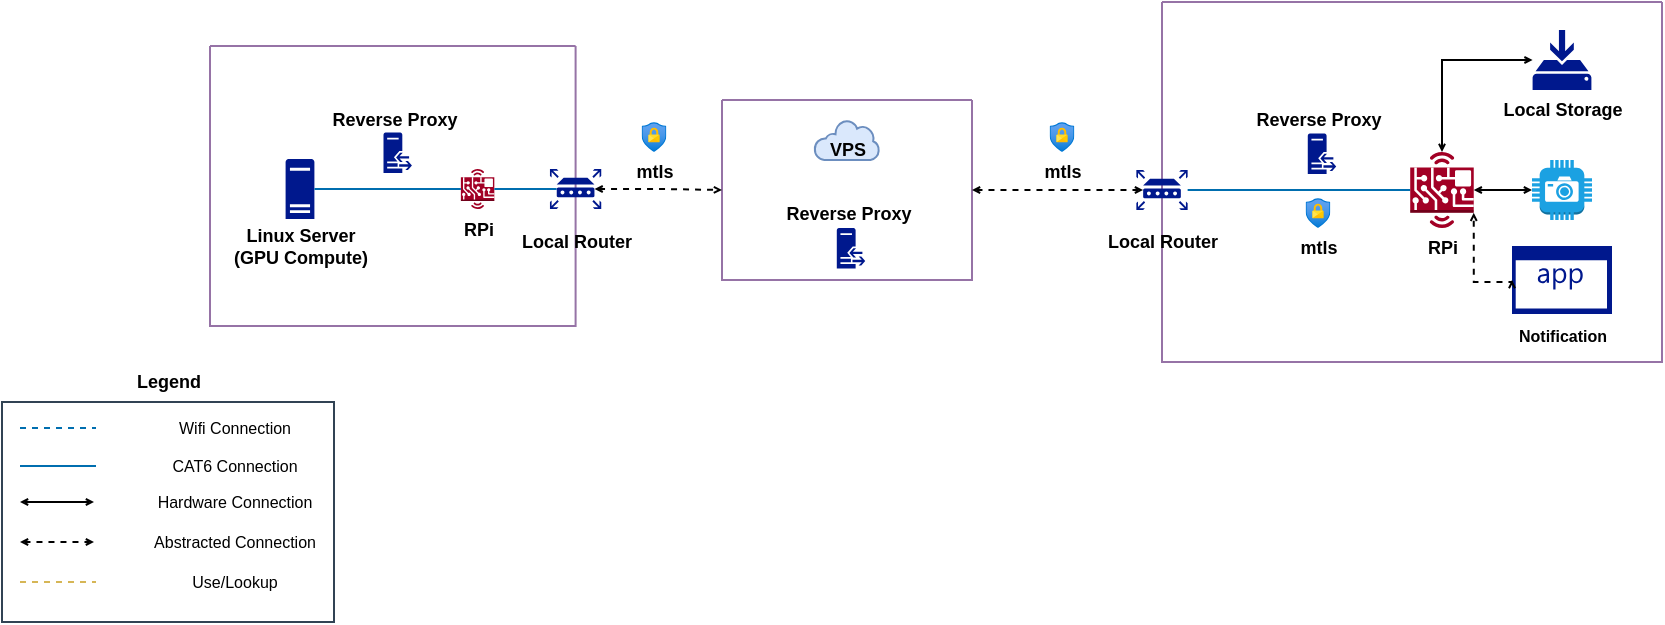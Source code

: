 <mxfile version="20.3.0" type="device"><diagram id="4xcFHs3SckgtHsiQUEHV" name="Page-1"><mxGraphModel dx="1170" dy="701" grid="1" gridSize="10" guides="1" tooltips="1" connect="1" arrows="1" fold="1" page="1" pageScale="1" pageWidth="850" pageHeight="1100" math="0" shadow="0"><root><mxCell id="0"/><mxCell id="1" parent="0"/><mxCell id="9D9to1LiZmYMX3cIbhnn-31" value="" style="rounded=0;whiteSpace=wrap;html=1;fontSize=9;fillColor=none;strokeWidth=1;perimeterSpacing=0;shadow=0;sketch=0;glass=0;fontColor=#ffffff;strokeColor=#314354;" parent="1" vertex="1"><mxGeometry x="40" y="260" width="166" height="110" as="geometry"/></mxCell><mxCell id="9D9to1LiZmYMX3cIbhnn-32" value="Legend" style="text;html=1;align=center;verticalAlign=middle;resizable=0;points=[];autosize=1;strokeColor=none;fillColor=none;fontSize=9;fontStyle=1" parent="1" vertex="1"><mxGeometry x="93" y="240" width="60" height="20" as="geometry"/></mxCell><mxCell id="9D9to1LiZmYMX3cIbhnn-33" value="" style="endArrow=none;dashed=1;html=1;rounded=0;fontSize=9;startSize=2;endSize=2;fillColor=#1ba1e2;strokeColor=#006EAF;" parent="1" edge="1"><mxGeometry width="50" height="50" relative="1" as="geometry"><mxPoint x="49" y="273" as="sourcePoint"/><mxPoint x="87" y="273" as="targetPoint"/></mxGeometry></mxCell><mxCell id="9D9to1LiZmYMX3cIbhnn-34" value="&lt;font style=&quot;font-size: 8px;&quot;&gt;Wifi Connection&lt;/font&gt;" style="text;html=1;align=center;verticalAlign=middle;resizable=0;points=[];autosize=1;strokeColor=none;fillColor=none;fontSize=9;" parent="1" vertex="1"><mxGeometry x="116" y="263" width="80" height="20" as="geometry"/></mxCell><mxCell id="9D9to1LiZmYMX3cIbhnn-35" value="&lt;font style=&quot;font-size: 8px;&quot;&gt;CAT6 Connection&lt;/font&gt;" style="text;html=1;align=center;verticalAlign=middle;resizable=0;points=[];autosize=1;strokeColor=none;fillColor=none;fontSize=9;" parent="1" vertex="1"><mxGeometry x="111" y="282" width="90" height="20" as="geometry"/></mxCell><mxCell id="9D9to1LiZmYMX3cIbhnn-36" value="" style="endArrow=none;html=1;rounded=0;fontSize=9;startSize=2;endSize=2;fillColor=#1ba1e2;strokeColor=#006EAF;" parent="1" edge="1"><mxGeometry width="50" height="50" relative="1" as="geometry"><mxPoint x="49" y="292" as="sourcePoint"/><mxPoint x="87" y="292" as="targetPoint"/></mxGeometry></mxCell><mxCell id="9D9to1LiZmYMX3cIbhnn-39" value="" style="edgeStyle=orthogonalEdgeStyle;rounded=0;orthogonalLoop=1;jettySize=auto;html=1;fontSize=9;endArrow=open;endFill=0;startArrow=open;startFill=0;endSize=2;startSize=2;" parent="1" edge="1"><mxGeometry relative="1" as="geometry"><mxPoint x="49" y="310" as="sourcePoint"/><mxPoint x="86" y="310" as="targetPoint"/></mxGeometry></mxCell><mxCell id="9D9to1LiZmYMX3cIbhnn-40" value="&lt;font style=&quot;font-size: 8px;&quot;&gt;Hardware Connection&lt;/font&gt;" style="text;html=1;align=center;verticalAlign=middle;resizable=0;points=[];autosize=1;strokeColor=none;fillColor=none;fontSize=9;" parent="1" vertex="1"><mxGeometry x="106" y="300" width="100" height="20" as="geometry"/></mxCell><mxCell id="9D9to1LiZmYMX3cIbhnn-47" value="" style="edgeStyle=orthogonalEdgeStyle;rounded=0;orthogonalLoop=1;jettySize=auto;html=1;fontSize=9;endArrow=open;endFill=0;startArrow=open;startFill=0;endSize=2;startSize=2;dashed=1;" parent="1" edge="1"><mxGeometry relative="1" as="geometry"><mxPoint x="49" y="330" as="sourcePoint"/><mxPoint x="86" y="330" as="targetPoint"/></mxGeometry></mxCell><mxCell id="9D9to1LiZmYMX3cIbhnn-48" value="&lt;font style=&quot;font-size: 8px;&quot;&gt;Abstracted Connection&lt;/font&gt;" style="text;html=1;align=center;verticalAlign=middle;resizable=0;points=[];autosize=1;strokeColor=none;fillColor=none;fontSize=9;" parent="1" vertex="1"><mxGeometry x="106" y="320" width="100" height="20" as="geometry"/></mxCell><mxCell id="QR7cWdaMB7liF0LgBejK-11" value="" style="endArrow=none;dashed=1;html=1;rounded=0;fontSize=9;startSize=2;endSize=2;fillColor=#fff2cc;strokeColor=#d6b656;" parent="1" edge="1"><mxGeometry width="50" height="50" relative="1" as="geometry"><mxPoint x="49.0" y="350" as="sourcePoint"/><mxPoint x="87" y="350" as="targetPoint"/></mxGeometry></mxCell><mxCell id="QR7cWdaMB7liF0LgBejK-12" value="&lt;font style=&quot;font-size: 8px;&quot;&gt;Use/Lookup&lt;/font&gt;" style="text;html=1;align=center;verticalAlign=middle;resizable=0;points=[];autosize=1;strokeColor=none;fillColor=none;fontSize=9;" parent="1" vertex="1"><mxGeometry x="121" y="340" width="70" height="20" as="geometry"/></mxCell><mxCell id="dg6LfqroOKwBrNHv3HMz-7" value="" style="swimlane;startSize=0;fillColor=#e1d5e7;strokeColor=#9673a6;" vertex="1" parent="1"><mxGeometry x="620" y="60" width="250" height="180" as="geometry"><mxRectangle x="630" y="70" width="50" height="40" as="alternateBounds"/></mxGeometry></mxCell><mxCell id="9D9to1LiZmYMX3cIbhnn-19" value="" style="group" parent="dg6LfqroOKwBrNHv3HMz-7" vertex="1" connectable="0"><mxGeometry x="160" y="14" width="80" height="60" as="geometry"/></mxCell><mxCell id="9D9to1LiZmYMX3cIbhnn-16" value="" style="sketch=0;aspect=fixed;pointerEvents=1;shadow=0;dashed=0;html=1;strokeColor=none;labelPosition=center;verticalLabelPosition=bottom;verticalAlign=top;align=center;fillColor=#00188D;shape=mxgraph.mscae.enterprise.backup_local;fontSize=9;" parent="9D9to1LiZmYMX3cIbhnn-19" vertex="1"><mxGeometry x="25.3" width="29.4" height="30" as="geometry"/></mxCell><mxCell id="9D9to1LiZmYMX3cIbhnn-18" value="Local Storage" style="text;html=1;align=center;verticalAlign=middle;resizable=0;points=[];autosize=1;strokeColor=none;fillColor=none;fontSize=9;fontStyle=1" parent="9D9to1LiZmYMX3cIbhnn-19" vertex="1"><mxGeometry y="30" width="80" height="20" as="geometry"/></mxCell><mxCell id="9D9to1LiZmYMX3cIbhnn-41" value="" style="endArrow=none;html=1;rounded=0;fontSize=9;startSize=2;endSize=2;fillColor=#1ba1e2;strokeColor=#006EAF;entryX=0;entryY=0.5;entryDx=0;entryDy=0;entryPerimeter=0;" parent="dg6LfqroOKwBrNHv3HMz-7" source="9D9to1LiZmYMX3cIbhnn-1" target="9D9to1LiZmYMX3cIbhnn-29" edge="1"><mxGeometry width="50" height="50" relative="1" as="geometry"><mxPoint x="57.5" y="162.78" as="sourcePoint"/><mxPoint x="147.5" y="93" as="targetPoint"/></mxGeometry></mxCell><mxCell id="9D9to1LiZmYMX3cIbhnn-45" style="edgeStyle=orthogonalEdgeStyle;rounded=0;orthogonalLoop=1;jettySize=auto;html=1;fontSize=8;startArrow=open;startFill=0;endArrow=open;endFill=0;startSize=2;endSize=2;" parent="dg6LfqroOKwBrNHv3HMz-7" source="9D9to1LiZmYMX3cIbhnn-16" target="9D9to1LiZmYMX3cIbhnn-29" edge="1"><mxGeometry relative="1" as="geometry"/></mxCell><mxCell id="9D9to1LiZmYMX3cIbhnn-67" value="&lt;b&gt;Notification&lt;/b&gt;" style="sketch=0;aspect=fixed;pointerEvents=1;shadow=0;dashed=0;html=1;strokeColor=none;labelPosition=center;verticalLabelPosition=bottom;verticalAlign=top;align=center;fillColor=#00188D;shape=mxgraph.mscae.enterprise.application;rounded=0;glass=0;strokeWidth=1;fontSize=8;" parent="dg6LfqroOKwBrNHv3HMz-7" vertex="1"><mxGeometry x="175" y="122" width="50" height="34" as="geometry"/></mxCell><mxCell id="QR7cWdaMB7liF0LgBejK-8" value="" style="group" parent="dg6LfqroOKwBrNHv3HMz-7" vertex="1" connectable="0"><mxGeometry x="67.99" y="98" width="20" height="42" as="geometry"/></mxCell><mxCell id="QR7cWdaMB7liF0LgBejK-1" value="" style="aspect=fixed;html=1;points=[];align=center;image;fontSize=12;image=img/lib/azure2/security/Conditional_Access.svg;" parent="QR7cWdaMB7liF0LgBejK-8" vertex="1"><mxGeometry x="3.82" width="12.355" height="15" as="geometry"/></mxCell><mxCell id="QR7cWdaMB7liF0LgBejK-7" value="mtls" style="text;html=1;align=center;verticalAlign=middle;resizable=0;points=[];autosize=1;strokeColor=none;fillColor=none;fontSize=9;fontStyle=1" parent="QR7cWdaMB7liF0LgBejK-8" vertex="1"><mxGeometry x="-10" y="15" width="40" height="20" as="geometry"/></mxCell><mxCell id="9D9to1LiZmYMX3cIbhnn-9" value="" style="outlineConnect=0;dashed=0;verticalLabelPosition=bottom;verticalAlign=top;align=center;html=1;shape=mxgraph.aws3.camera;fillColor=#1ba1e2;fontColor=#ffffff;strokeColor=#006EAF;aspect=fixed;" parent="dg6LfqroOKwBrNHv3HMz-7" vertex="1"><mxGeometry x="185" y="79" width="30" height="30" as="geometry"/></mxCell><mxCell id="dg6LfqroOKwBrNHv3HMz-2" value="" style="edgeStyle=orthogonalEdgeStyle;rounded=0;orthogonalLoop=1;jettySize=auto;html=1;fontSize=9;endArrow=open;endFill=0;startArrow=open;startFill=0;endSize=2;startSize=2;exitX=0;exitY=0.5;exitDx=0;exitDy=0;exitPerimeter=0;entryX=1;entryY=0.5;entryDx=0;entryDy=0;entryPerimeter=0;" edge="1" parent="dg6LfqroOKwBrNHv3HMz-7" source="9D9to1LiZmYMX3cIbhnn-9" target="9D9to1LiZmYMX3cIbhnn-29"><mxGeometry relative="1" as="geometry"><mxPoint x="-266" y="194" as="sourcePoint"/><mxPoint x="165" y="234" as="targetPoint"/></mxGeometry></mxCell><mxCell id="9D9to1LiZmYMX3cIbhnn-68" value="" style="edgeStyle=orthogonalEdgeStyle;rounded=0;orthogonalLoop=1;jettySize=auto;html=1;dashed=1;fontSize=8;startArrow=open;startFill=0;endArrow=open;endFill=0;startSize=2;endSize=2;exitX=0;exitY=0.5;exitDx=0;exitDy=0;exitPerimeter=0;entryX=1;entryY=0.8;entryDx=0;entryDy=0;entryPerimeter=0;" parent="dg6LfqroOKwBrNHv3HMz-7" source="9D9to1LiZmYMX3cIbhnn-67" target="9D9to1LiZmYMX3cIbhnn-29" edge="1"><mxGeometry relative="1" as="geometry"><mxPoint x="175" y="154" as="targetPoint"/><Array as="points"><mxPoint x="156" y="140"/></Array></mxGeometry></mxCell><mxCell id="9D9to1LiZmYMX3cIbhnn-13" value="" style="group" parent="dg6LfqroOKwBrNHv3HMz-7" vertex="1" connectable="0"><mxGeometry x="-40" y="75" width="80" height="70" as="geometry"/></mxCell><mxCell id="9D9to1LiZmYMX3cIbhnn-1" value="" style="sketch=0;aspect=fixed;pointerEvents=1;shadow=0;dashed=0;html=1;strokeColor=none;labelPosition=center;verticalLabelPosition=bottom;verticalAlign=top;align=center;fillColor=#00188D;shape=mxgraph.mscae.enterprise.router" parent="9D9to1LiZmYMX3cIbhnn-13" vertex="1"><mxGeometry x="27.18" y="9" width="25.64" height="20" as="geometry"/></mxCell><mxCell id="9D9to1LiZmYMX3cIbhnn-10" value="&lt;font style=&quot;font-size: 9px;&quot;&gt;Local Router&lt;/font&gt;" style="text;html=1;align=center;verticalAlign=middle;resizable=0;points=[];autosize=1;strokeColor=none;fillColor=none;fontStyle=1" parent="9D9to1LiZmYMX3cIbhnn-13" vertex="1"><mxGeometry y="29" width="80" height="30" as="geometry"/></mxCell><mxCell id="dg6LfqroOKwBrNHv3HMz-6" value="" style="group" vertex="1" connectable="0" parent="dg6LfqroOKwBrNHv3HMz-7"><mxGeometry x="52.05" y="30" width="55.89" height="56" as="geometry"/></mxCell><mxCell id="dg6LfqroOKwBrNHv3HMz-4" value="" style="sketch=0;pointerEvents=1;shadow=0;dashed=0;html=1;strokeColor=none;fillColor=#00188D;labelPosition=center;verticalLabelPosition=bottom;verticalAlign=top;outlineConnect=0;align=center;shape=mxgraph.office.servers.reverse_proxy;" vertex="1" parent="dg6LfqroOKwBrNHv3HMz-6"><mxGeometry x="20.84" y="35.8" width="14.21" height="20.2" as="geometry"/></mxCell><mxCell id="dg6LfqroOKwBrNHv3HMz-5" value="&lt;font style=&quot;font-size: 9px;&quot;&gt;Reverse Proxy&lt;/font&gt;" style="text;html=1;align=center;verticalAlign=middle;resizable=0;points=[];autosize=1;strokeColor=none;fillColor=none;fontStyle=1" vertex="1" parent="dg6LfqroOKwBrNHv3HMz-6"><mxGeometry x="-19.06" y="13" width="90" height="30" as="geometry"/></mxCell><mxCell id="dg6LfqroOKwBrNHv3HMz-25" value="" style="group" vertex="1" connectable="0" parent="dg6LfqroOKwBrNHv3HMz-7"><mxGeometry x="120" y="75" width="40" height="58" as="geometry"/></mxCell><mxCell id="9D9to1LiZmYMX3cIbhnn-29" value="" style="outlineConnect=0;dashed=0;verticalLabelPosition=bottom;verticalAlign=top;align=center;html=1;shape=mxgraph.aws3.hardware_board;fillColor=#a20025;fontColor=#ffffff;strokeColor=#6F0000;aspect=fixed;" parent="dg6LfqroOKwBrNHv3HMz-25" vertex="1"><mxGeometry x="4.11" width="31.76" height="38" as="geometry"/></mxCell><mxCell id="9D9to1LiZmYMX3cIbhnn-30" value="RPi" style="text;html=1;align=center;verticalAlign=middle;resizable=0;points=[];autosize=1;strokeColor=none;fillColor=none;fontSize=9;fontStyle=1" parent="dg6LfqroOKwBrNHv3HMz-25" vertex="1"><mxGeometry y="38" width="40" height="20" as="geometry"/></mxCell><mxCell id="dg6LfqroOKwBrNHv3HMz-14" value="" style="swimlane;startSize=0;labelBackgroundColor=none;fillColor=#e1d5e7;strokeColor=#9673a6;" vertex="1" parent="1"><mxGeometry x="400" y="109" width="125" height="90" as="geometry"/></mxCell><mxCell id="dg6LfqroOKwBrNHv3HMz-12" value="" style="group" vertex="1" connectable="0" parent="dg6LfqroOKwBrNHv3HMz-14"><mxGeometry x="46.24" y="10" width="46.21" height="64.5" as="geometry"/></mxCell><mxCell id="dg6LfqroOKwBrNHv3HMz-10" value="" style="sketch=0;aspect=fixed;pointerEvents=1;shadow=0;dashed=0;html=1;strokeColor=#6c8ebf;labelPosition=center;verticalLabelPosition=bottom;verticalAlign=top;align=center;fillColor=#dae8fc;shape=mxgraph.mscae.enterprise.internet" vertex="1" parent="dg6LfqroOKwBrNHv3HMz-12"><mxGeometry width="32.26" height="20" as="geometry"/></mxCell><mxCell id="dg6LfqroOKwBrNHv3HMz-11" value="&lt;b style=&quot;color: rgb(0, 0, 0); font-family: Helvetica; font-size: 9px; font-style: normal; font-variant-ligatures: normal; font-variant-caps: normal; letter-spacing: normal; orphans: 2; text-align: center; text-indent: 0px; text-transform: none; widows: 2; word-spacing: 0px; -webkit-text-stroke-width: 0px; text-decoration-thickness: initial; text-decoration-style: initial; text-decoration-color: initial;&quot;&gt;VPS&lt;/b&gt;" style="text;whiteSpace=wrap;html=1;fillColor=none;" vertex="1" parent="dg6LfqroOKwBrNHv3HMz-12"><mxGeometry x="5.26" width="26" height="20" as="geometry"/></mxCell><mxCell id="dg6LfqroOKwBrNHv3HMz-15" value="" style="group" vertex="1" connectable="0" parent="dg6LfqroOKwBrNHv3HMz-14"><mxGeometry x="36.56" y="28.25" width="55.89" height="56" as="geometry"/></mxCell><mxCell id="dg6LfqroOKwBrNHv3HMz-16" value="" style="sketch=0;pointerEvents=1;shadow=0;dashed=0;html=1;strokeColor=none;fillColor=#00188D;labelPosition=center;verticalLabelPosition=bottom;verticalAlign=top;outlineConnect=0;align=center;shape=mxgraph.office.servers.reverse_proxy;" vertex="1" parent="dg6LfqroOKwBrNHv3HMz-15"><mxGeometry x="20.84" y="35.8" width="14.21" height="20.2" as="geometry"/></mxCell><mxCell id="dg6LfqroOKwBrNHv3HMz-17" value="&lt;font style=&quot;font-size: 9px;&quot;&gt;Reverse Proxy&lt;/font&gt;" style="text;html=1;align=center;verticalAlign=middle;resizable=0;points=[];autosize=1;strokeColor=none;fillColor=none;fontStyle=1" vertex="1" parent="dg6LfqroOKwBrNHv3HMz-15"><mxGeometry x="-19.06" y="13" width="90" height="30" as="geometry"/></mxCell><mxCell id="dg6LfqroOKwBrNHv3HMz-18" value="" style="swimlane;startSize=0;labelBackgroundColor=none;fillColor=#e1d5e7;strokeColor=#9673a6;" vertex="1" parent="1"><mxGeometry x="144" y="82" width="182.8" height="140" as="geometry"><mxRectangle x="113" y="50" width="50" height="40" as="alternateBounds"/></mxGeometry></mxCell><mxCell id="dg6LfqroOKwBrNHv3HMz-26" value="" style="group" vertex="1" connectable="0" parent="dg6LfqroOKwBrNHv3HMz-18"><mxGeometry x="113.8" y="46.5" width="40" height="58" as="geometry"/></mxCell><mxCell id="dg6LfqroOKwBrNHv3HMz-27" value="" style="outlineConnect=0;dashed=0;verticalLabelPosition=bottom;verticalAlign=top;align=center;html=1;shape=mxgraph.aws3.hardware_board;fillColor=#a20025;fontColor=#ffffff;strokeColor=#6F0000;aspect=fixed;" vertex="1" parent="dg6LfqroOKwBrNHv3HMz-26"><mxGeometry x="11.64" y="15" width="16.72" height="20" as="geometry"/></mxCell><mxCell id="dg6LfqroOKwBrNHv3HMz-28" value="RPi" style="text;html=1;align=center;verticalAlign=middle;resizable=0;points=[];autosize=1;strokeColor=none;fillColor=none;fontSize=9;fontStyle=1" vertex="1" parent="dg6LfqroOKwBrNHv3HMz-26"><mxGeometry y="35" width="40" height="20" as="geometry"/></mxCell><mxCell id="dg6LfqroOKwBrNHv3HMz-41" value="" style="sketch=0;pointerEvents=1;shadow=0;dashed=0;html=1;strokeColor=none;fillColor=#00188D;labelPosition=center;verticalLabelPosition=bottom;verticalAlign=top;outlineConnect=0;align=center;shape=mxgraph.office.servers.reverse_proxy;" vertex="1" parent="dg6LfqroOKwBrNHv3HMz-18"><mxGeometry x="86.75" y="43.3" width="14.21" height="20.2" as="geometry"/></mxCell><mxCell id="dg6LfqroOKwBrNHv3HMz-42" value="&lt;font style=&quot;font-size: 9px;&quot;&gt;Reverse Proxy&lt;/font&gt;" style="text;html=1;align=center;verticalAlign=middle;resizable=0;points=[];autosize=1;strokeColor=none;fillColor=none;fontStyle=1" vertex="1" parent="dg6LfqroOKwBrNHv3HMz-18"><mxGeometry x="46.85" y="20.5" width="90" height="30" as="geometry"/></mxCell><mxCell id="9D9to1LiZmYMX3cIbhnn-7" value="" style="sketch=0;aspect=fixed;pointerEvents=1;shadow=0;dashed=0;html=1;strokeColor=none;labelPosition=center;verticalLabelPosition=bottom;verticalAlign=top;align=center;fillColor=#00188D;shape=mxgraph.mscae.enterprise.server_generic" parent="dg6LfqroOKwBrNHv3HMz-18" vertex="1"><mxGeometry x="37.8" y="56.5" width="14.4" height="30" as="geometry"/></mxCell><mxCell id="9D9to1LiZmYMX3cIbhnn-22" value="Linux Server&lt;br&gt;(GPU Compute)" style="text;html=1;align=center;verticalAlign=middle;resizable=0;points=[];autosize=1;strokeColor=none;fillColor=none;fontSize=9;fontStyle=1" parent="dg6LfqroOKwBrNHv3HMz-18" vertex="1"><mxGeometry y="79.5" width="90" height="40" as="geometry"/></mxCell><mxCell id="dg6LfqroOKwBrNHv3HMz-43" value="" style="endArrow=none;html=1;rounded=0;fontSize=9;startSize=2;endSize=2;fillColor=#1ba1e2;strokeColor=#006EAF;entryX=0;entryY=0.5;entryDx=0;entryDy=0;entryPerimeter=0;exitX=1;exitY=0.5;exitDx=0;exitDy=0;exitPerimeter=0;" edge="1" parent="dg6LfqroOKwBrNHv3HMz-18" source="9D9to1LiZmYMX3cIbhnn-7" target="dg6LfqroOKwBrNHv3HMz-27"><mxGeometry width="50" height="50" relative="1" as="geometry"><mxPoint x="55.8" y="157.5" as="sourcePoint"/><mxPoint x="93.8" y="157.5" as="targetPoint"/></mxGeometry></mxCell><mxCell id="dg6LfqroOKwBrNHv3HMz-44" value="" style="endArrow=none;html=1;rounded=0;fontSize=9;startSize=2;endSize=2;fillColor=#1ba1e2;strokeColor=#006EAF;entryX=0.13;entryY=0.5;entryDx=0;entryDy=0;entryPerimeter=0;exitX=1;exitY=0.5;exitDx=0;exitDy=0;exitPerimeter=0;" edge="1" parent="dg6LfqroOKwBrNHv3HMz-18" source="dg6LfqroOKwBrNHv3HMz-27" target="dg6LfqroOKwBrNHv3HMz-30"><mxGeometry width="50" height="50" relative="1" as="geometry"><mxPoint x="55.2" y="80.5" as="sourcePoint"/><mxPoint x="135.44" y="80.5" as="targetPoint"/></mxGeometry></mxCell><mxCell id="dg6LfqroOKwBrNHv3HMz-45" value="" style="group" vertex="1" connectable="0" parent="dg6LfqroOKwBrNHv3HMz-18"><mxGeometry x="142.8" y="61.5" width="80" height="50" as="geometry"/></mxCell><mxCell id="dg6LfqroOKwBrNHv3HMz-30" value="" style="sketch=0;aspect=fixed;pointerEvents=1;shadow=0;dashed=0;html=1;strokeColor=none;labelPosition=center;verticalLabelPosition=bottom;verticalAlign=top;align=center;fillColor=#00188D;shape=mxgraph.mscae.enterprise.router" vertex="1" parent="dg6LfqroOKwBrNHv3HMz-45"><mxGeometry x="27.18" width="25.64" height="20" as="geometry"/></mxCell><mxCell id="dg6LfqroOKwBrNHv3HMz-31" value="&lt;font style=&quot;font-size: 9px;&quot;&gt;Local Router&lt;/font&gt;" style="text;html=1;align=center;verticalAlign=middle;resizable=0;points=[];autosize=1;strokeColor=none;fillColor=none;fontStyle=1" vertex="1" parent="dg6LfqroOKwBrNHv3HMz-45"><mxGeometry y="20" width="80" height="30" as="geometry"/></mxCell><mxCell id="dg6LfqroOKwBrNHv3HMz-19" value="" style="group" vertex="1" connectable="0" parent="1"><mxGeometry x="560" y="120" width="20" height="42" as="geometry"/></mxCell><mxCell id="dg6LfqroOKwBrNHv3HMz-20" value="" style="aspect=fixed;html=1;points=[];align=center;image;fontSize=12;image=img/lib/azure2/security/Conditional_Access.svg;" vertex="1" parent="dg6LfqroOKwBrNHv3HMz-19"><mxGeometry x="3.82" width="12.355" height="15" as="geometry"/></mxCell><mxCell id="dg6LfqroOKwBrNHv3HMz-21" value="mtls" style="text;html=1;align=center;verticalAlign=middle;resizable=0;points=[];autosize=1;strokeColor=none;fillColor=none;fontSize=9;fontStyle=1" vertex="1" parent="dg6LfqroOKwBrNHv3HMz-19"><mxGeometry x="-10" y="15" width="40" height="20" as="geometry"/></mxCell><mxCell id="dg6LfqroOKwBrNHv3HMz-23" value="" style="edgeStyle=orthogonalEdgeStyle;rounded=0;orthogonalLoop=1;jettySize=auto;html=1;fontSize=9;endArrow=open;endFill=0;startArrow=open;startFill=0;endSize=2;startSize=2;dashed=1;entryX=0.13;entryY=0.5;entryDx=0;entryDy=0;entryPerimeter=0;exitX=1;exitY=0.5;exitDx=0;exitDy=0;" edge="1" parent="1" source="dg6LfqroOKwBrNHv3HMz-14" target="9D9to1LiZmYMX3cIbhnn-1"><mxGeometry relative="1" as="geometry"><mxPoint x="550" y="130" as="sourcePoint"/><mxPoint x="587" y="130" as="targetPoint"/></mxGeometry></mxCell><mxCell id="dg6LfqroOKwBrNHv3HMz-35" value="" style="edgeStyle=orthogonalEdgeStyle;rounded=0;orthogonalLoop=1;jettySize=auto;html=1;fontSize=9;endArrow=open;endFill=0;startArrow=open;startFill=0;endSize=2;startSize=2;dashed=1;exitX=0.87;exitY=0.5;exitDx=0;exitDy=0;exitPerimeter=0;entryX=0;entryY=0.5;entryDx=0;entryDy=0;" edge="1" parent="1" source="dg6LfqroOKwBrNHv3HMz-30" target="dg6LfqroOKwBrNHv3HMz-14"><mxGeometry relative="1" as="geometry"><mxPoint x="360" y="160" as="sourcePoint"/><mxPoint x="397" y="160" as="targetPoint"/></mxGeometry></mxCell><mxCell id="dg6LfqroOKwBrNHv3HMz-37" value="" style="group" vertex="1" connectable="0" parent="1"><mxGeometry x="356" y="120" width="20" height="42" as="geometry"/></mxCell><mxCell id="dg6LfqroOKwBrNHv3HMz-38" value="" style="aspect=fixed;html=1;points=[];align=center;image;fontSize=12;image=img/lib/azure2/security/Conditional_Access.svg;" vertex="1" parent="dg6LfqroOKwBrNHv3HMz-37"><mxGeometry x="3.82" width="12.355" height="15" as="geometry"/></mxCell><mxCell id="dg6LfqroOKwBrNHv3HMz-39" value="mtls" style="text;html=1;align=center;verticalAlign=middle;resizable=0;points=[];autosize=1;strokeColor=none;fillColor=none;fontSize=9;fontStyle=1" vertex="1" parent="dg6LfqroOKwBrNHv3HMz-37"><mxGeometry x="-10" y="15" width="40" height="20" as="geometry"/></mxCell></root></mxGraphModel></diagram></mxfile>